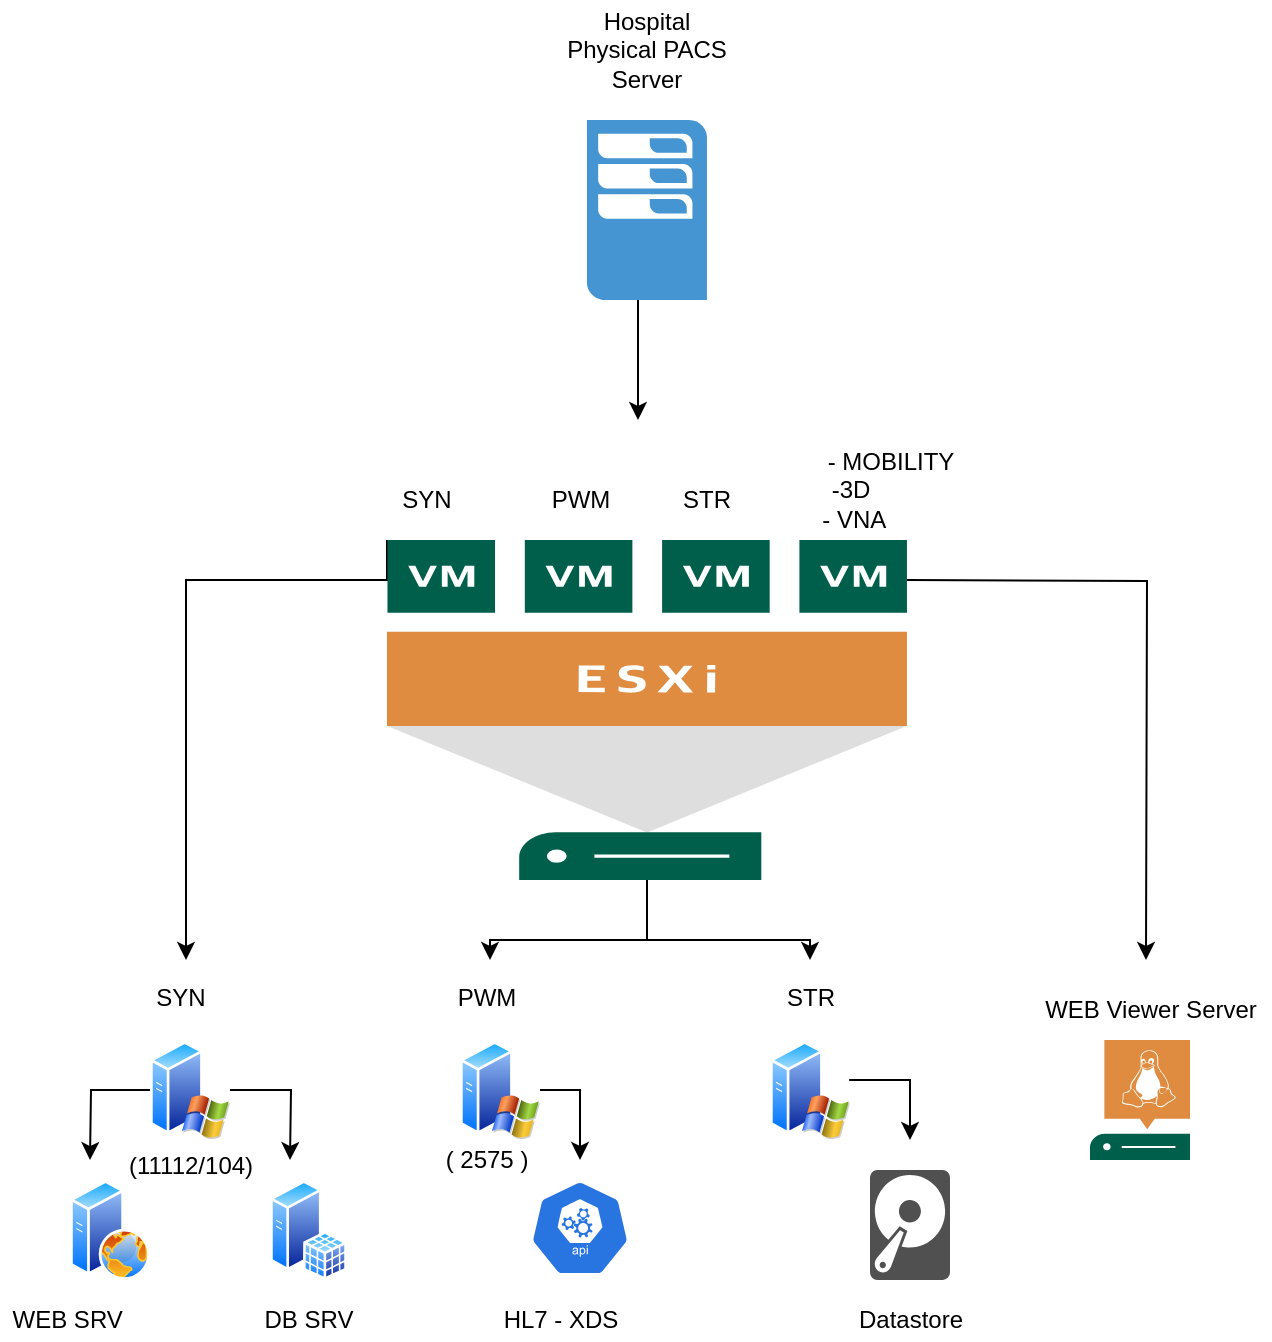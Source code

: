 <mxfile version="15.6.1" type="github">
  <diagram id="I2SqMf5e131mcGIwOzi8" name="Page-1">
    <mxGraphModel dx="1422" dy="772" grid="1" gridSize="10" guides="1" tooltips="1" connect="1" arrows="1" fold="1" page="1" pageScale="1" pageWidth="850" pageHeight="1100" math="0" shadow="0">
      <root>
        <mxCell id="0" />
        <mxCell id="1" parent="0" />
        <mxCell id="d9V9rh6TDz6UXkDCLehZ-3" style="edgeStyle=orthogonalEdgeStyle;rounded=0;orthogonalLoop=1;jettySize=auto;html=1;" edge="1" parent="1">
          <mxGeometry relative="1" as="geometry">
            <mxPoint x="434" y="220" as="targetPoint" />
            <mxPoint x="434" y="160" as="sourcePoint" />
            <Array as="points">
              <mxPoint x="434.5" y="160" />
              <mxPoint x="434.5" y="160" />
            </Array>
          </mxGeometry>
        </mxCell>
        <mxCell id="d9V9rh6TDz6UXkDCLehZ-2" value="Hospital &lt;br&gt;Physical PACS &lt;br&gt;Server" style="text;html=1;resizable=0;autosize=1;align=center;verticalAlign=middle;points=[];fillColor=none;strokeColor=none;rounded=0;" vertex="1" parent="1">
          <mxGeometry x="388.48" y="10" width="100" height="50" as="geometry" />
        </mxCell>
        <mxCell id="d9V9rh6TDz6UXkDCLehZ-14" style="edgeStyle=orthogonalEdgeStyle;rounded=0;orthogonalLoop=1;jettySize=auto;html=1;" edge="1" parent="1" source="d9V9rh6TDz6UXkDCLehZ-4">
          <mxGeometry relative="1" as="geometry">
            <mxPoint x="360" y="490" as="targetPoint" />
            <mxPoint x="410" y="470" as="sourcePoint" />
            <Array as="points">
              <mxPoint x="439" y="480" />
              <mxPoint x="360" y="480" />
            </Array>
          </mxGeometry>
        </mxCell>
        <mxCell id="d9V9rh6TDz6UXkDCLehZ-15" style="edgeStyle=orthogonalEdgeStyle;rounded=0;orthogonalLoop=1;jettySize=auto;html=1;" edge="1" parent="1">
          <mxGeometry relative="1" as="geometry">
            <mxPoint x="208" y="490" as="targetPoint" />
            <mxPoint x="308.48" y="280" as="sourcePoint" />
            <Array as="points">
              <mxPoint x="309" y="300" />
              <mxPoint x="208" y="300" />
            </Array>
          </mxGeometry>
        </mxCell>
        <mxCell id="d9V9rh6TDz6UXkDCLehZ-16" style="edgeStyle=orthogonalEdgeStyle;rounded=0;orthogonalLoop=1;jettySize=auto;html=1;" edge="1" parent="1">
          <mxGeometry relative="1" as="geometry">
            <mxPoint x="688" y="490" as="targetPoint" />
            <mxPoint x="568.48" y="300" as="sourcePoint" />
          </mxGeometry>
        </mxCell>
        <mxCell id="d9V9rh6TDz6UXkDCLehZ-30" style="edgeStyle=orthogonalEdgeStyle;rounded=0;orthogonalLoop=1;jettySize=auto;html=1;" edge="1" parent="1" source="d9V9rh6TDz6UXkDCLehZ-4">
          <mxGeometry relative="1" as="geometry">
            <mxPoint x="520" y="490" as="targetPoint" />
            <Array as="points">
              <mxPoint x="439" y="480" />
              <mxPoint x="520" y="480" />
            </Array>
          </mxGeometry>
        </mxCell>
        <mxCell id="d9V9rh6TDz6UXkDCLehZ-4" value="" style="sketch=0;pointerEvents=1;shadow=0;dashed=0;html=1;strokeColor=none;fillColor=#005F4B;labelPosition=center;verticalLabelPosition=bottom;verticalAlign=top;align=center;outlineConnect=0;shape=mxgraph.veeam2.esxi_host;" vertex="1" parent="1">
          <mxGeometry x="308.48" y="280" width="260" height="170" as="geometry" />
        </mxCell>
        <mxCell id="d9V9rh6TDz6UXkDCLehZ-5" value="SYN" style="text;html=1;resizable=0;autosize=1;align=center;verticalAlign=middle;points=[];fillColor=none;strokeColor=none;rounded=0;" vertex="1" parent="1">
          <mxGeometry x="308.48" y="250" width="40" height="20" as="geometry" />
        </mxCell>
        <mxCell id="d9V9rh6TDz6UXkDCLehZ-6" value="PWM" style="text;html=1;resizable=0;autosize=1;align=center;verticalAlign=middle;points=[];fillColor=none;strokeColor=none;rounded=0;" vertex="1" parent="1">
          <mxGeometry x="385" y="250" width="40" height="20" as="geometry" />
        </mxCell>
        <mxCell id="d9V9rh6TDz6UXkDCLehZ-7" value="STR" style="text;html=1;resizable=0;autosize=1;align=center;verticalAlign=middle;points=[];fillColor=none;strokeColor=none;rounded=0;" vertex="1" parent="1">
          <mxGeometry x="448.48" y="250" width="40" height="20" as="geometry" />
        </mxCell>
        <mxCell id="d9V9rh6TDz6UXkDCLehZ-12" value="" style="pointerEvents=1;shadow=0;dashed=0;html=1;strokeColor=none;fillColor=#4495D1;labelPosition=center;verticalLabelPosition=bottom;verticalAlign=top;align=center;outlineConnect=0;shape=mxgraph.veeam.2d.esx_esxi;" vertex="1" parent="1">
          <mxGeometry x="408.48" y="70" width="60" height="90" as="geometry" />
        </mxCell>
        <mxCell id="d9V9rh6TDz6UXkDCLehZ-13" value="&amp;nbsp; &amp;nbsp; &amp;nbsp; &amp;nbsp; &amp;nbsp; &amp;nbsp; - MOBILITY&lt;br&gt;-3D&lt;br&gt;&amp;nbsp;- VNA" style="text;html=1;resizable=0;autosize=1;align=center;verticalAlign=middle;points=[];fillColor=none;strokeColor=none;rounded=0;" vertex="1" parent="1">
          <mxGeometry x="480" y="230" width="120" height="50" as="geometry" />
        </mxCell>
        <mxCell id="d9V9rh6TDz6UXkDCLehZ-20" style="edgeStyle=orthogonalEdgeStyle;rounded=0;orthogonalLoop=1;jettySize=auto;html=1;" edge="1" parent="1" source="d9V9rh6TDz6UXkDCLehZ-18">
          <mxGeometry relative="1" as="geometry">
            <mxPoint x="160" y="590" as="targetPoint" />
          </mxGeometry>
        </mxCell>
        <mxCell id="d9V9rh6TDz6UXkDCLehZ-22" style="edgeStyle=orthogonalEdgeStyle;rounded=0;orthogonalLoop=1;jettySize=auto;html=1;" edge="1" parent="1" source="d9V9rh6TDz6UXkDCLehZ-18">
          <mxGeometry relative="1" as="geometry">
            <mxPoint x="260" y="590" as="targetPoint" />
          </mxGeometry>
        </mxCell>
        <mxCell id="d9V9rh6TDz6UXkDCLehZ-18" value="" style="aspect=fixed;perimeter=ellipsePerimeter;html=1;align=center;shadow=0;dashed=0;spacingTop=3;image;image=img/lib/active_directory/windows_server_2.svg;" vertex="1" parent="1">
          <mxGeometry x="190" y="530" width="40" height="50" as="geometry" />
        </mxCell>
        <mxCell id="d9V9rh6TDz6UXkDCLehZ-19" value="" style="aspect=fixed;perimeter=ellipsePerimeter;html=1;align=center;shadow=0;dashed=0;spacingTop=3;image;image=img/lib/active_directory/web_server.svg;" vertex="1" parent="1">
          <mxGeometry x="150" y="600" width="40" height="50" as="geometry" />
        </mxCell>
        <mxCell id="d9V9rh6TDz6UXkDCLehZ-21" value="" style="aspect=fixed;perimeter=ellipsePerimeter;html=1;align=center;shadow=0;dashed=0;spacingTop=3;image;image=img/lib/active_directory/sql_server.svg;" vertex="1" parent="1">
          <mxGeometry x="250" y="600" width="38.5" height="50" as="geometry" />
        </mxCell>
        <mxCell id="d9V9rh6TDz6UXkDCLehZ-24" value="SYN" style="text;html=1;resizable=0;autosize=1;align=center;verticalAlign=middle;points=[];fillColor=none;strokeColor=none;rounded=0;" vertex="1" parent="1">
          <mxGeometry x="185" y="499" width="40" height="20" as="geometry" />
        </mxCell>
        <mxCell id="d9V9rh6TDz6UXkDCLehZ-25" value="WEB SRV&amp;nbsp;" style="text;html=1;resizable=0;autosize=1;align=center;verticalAlign=middle;points=[];fillColor=none;strokeColor=none;rounded=0;" vertex="1" parent="1">
          <mxGeometry x="115" y="660" width="70" height="20" as="geometry" />
        </mxCell>
        <mxCell id="d9V9rh6TDz6UXkDCLehZ-26" value="DB SRV" style="text;html=1;resizable=0;autosize=1;align=center;verticalAlign=middle;points=[];fillColor=none;strokeColor=none;rounded=0;" vertex="1" parent="1">
          <mxGeometry x="239.25" y="660" width="60" height="20" as="geometry" />
        </mxCell>
        <mxCell id="d9V9rh6TDz6UXkDCLehZ-28" value="" style="sketch=0;pointerEvents=1;shadow=0;dashed=0;html=1;strokeColor=none;fillColor=#005F4B;labelPosition=center;verticalLabelPosition=bottom;verticalAlign=top;align=center;outlineConnect=0;shape=mxgraph.veeam2.linux_server;" vertex="1" parent="1">
          <mxGeometry x="660" y="530" width="50" height="60" as="geometry" />
        </mxCell>
        <mxCell id="d9V9rh6TDz6UXkDCLehZ-29" value="WEB Viewer Server" style="text;html=1;resizable=0;autosize=1;align=center;verticalAlign=middle;points=[];fillColor=none;strokeColor=none;rounded=0;" vertex="1" parent="1">
          <mxGeometry x="630" y="505" width="120" height="20" as="geometry" />
        </mxCell>
        <mxCell id="d9V9rh6TDz6UXkDCLehZ-50" style="edgeStyle=orthogonalEdgeStyle;rounded=0;orthogonalLoop=1;jettySize=auto;html=1;" edge="1" parent="1" source="d9V9rh6TDz6UXkDCLehZ-31">
          <mxGeometry relative="1" as="geometry">
            <mxPoint x="405" y="590" as="targetPoint" />
            <Array as="points">
              <mxPoint x="405" y="555" />
              <mxPoint x="405" y="580" />
            </Array>
          </mxGeometry>
        </mxCell>
        <mxCell id="d9V9rh6TDz6UXkDCLehZ-31" value="" style="aspect=fixed;perimeter=ellipsePerimeter;html=1;align=center;shadow=0;dashed=0;spacingTop=3;image;image=img/lib/active_directory/windows_server_2.svg;" vertex="1" parent="1">
          <mxGeometry x="345" y="530" width="40" height="50" as="geometry" />
        </mxCell>
        <mxCell id="d9V9rh6TDz6UXkDCLehZ-32" value="" style="sketch=0;html=1;dashed=0;whitespace=wrap;fillColor=#2875E2;strokeColor=#ffffff;points=[[0.005,0.63,0],[0.1,0.2,0],[0.9,0.2,0],[0.5,0,0],[0.995,0.63,0],[0.72,0.99,0],[0.5,1,0],[0.28,0.99,0]];shape=mxgraph.kubernetes.icon;prIcon=api" vertex="1" parent="1">
          <mxGeometry x="380" y="600" width="50" height="48" as="geometry" />
        </mxCell>
        <mxCell id="d9V9rh6TDz6UXkDCLehZ-35" value="HL7 - XDS" style="text;html=1;resizable=0;autosize=1;align=center;verticalAlign=middle;points=[];fillColor=none;strokeColor=none;rounded=0;" vertex="1" parent="1">
          <mxGeometry x="360" y="660" width="70" height="20" as="geometry" />
        </mxCell>
        <mxCell id="d9V9rh6TDz6UXkDCLehZ-37" style="edgeStyle=orthogonalEdgeStyle;rounded=0;orthogonalLoop=1;jettySize=auto;html=1;" edge="1" parent="1" source="d9V9rh6TDz6UXkDCLehZ-36">
          <mxGeometry relative="1" as="geometry">
            <mxPoint x="570" y="580" as="targetPoint" />
            <Array as="points">
              <mxPoint x="570" y="550" />
            </Array>
          </mxGeometry>
        </mxCell>
        <mxCell id="d9V9rh6TDz6UXkDCLehZ-36" value="" style="aspect=fixed;perimeter=ellipsePerimeter;html=1;align=center;shadow=0;dashed=0;spacingTop=3;image;image=img/lib/active_directory/windows_server_2.svg;direction=east;" vertex="1" parent="1">
          <mxGeometry x="500" y="530" width="40" height="50" as="geometry" />
        </mxCell>
        <mxCell id="d9V9rh6TDz6UXkDCLehZ-39" value="PWM" style="text;html=1;resizable=0;autosize=1;align=center;verticalAlign=middle;points=[];fillColor=none;strokeColor=none;rounded=0;" vertex="1" parent="1">
          <mxGeometry x="338.48" y="499" width="40" height="20" as="geometry" />
        </mxCell>
        <mxCell id="d9V9rh6TDz6UXkDCLehZ-40" value="STR" style="text;html=1;resizable=0;autosize=1;align=center;verticalAlign=middle;points=[];fillColor=none;strokeColor=none;rounded=0;" vertex="1" parent="1">
          <mxGeometry x="500" y="499" width="40" height="20" as="geometry" />
        </mxCell>
        <mxCell id="d9V9rh6TDz6UXkDCLehZ-41" value="" style="sketch=0;pointerEvents=1;shadow=0;dashed=0;html=1;strokeColor=none;fillColor=#505050;labelPosition=center;verticalLabelPosition=bottom;verticalAlign=top;outlineConnect=0;align=center;shape=mxgraph.office.devices.hard_disk;" vertex="1" parent="1">
          <mxGeometry x="550" y="595" width="40" height="55" as="geometry" />
        </mxCell>
        <mxCell id="d9V9rh6TDz6UXkDCLehZ-51" value="Datastore" style="text;html=1;resizable=0;autosize=1;align=center;verticalAlign=middle;points=[];fillColor=none;strokeColor=none;rounded=0;" vertex="1" parent="1">
          <mxGeometry x="535" y="660" width="70" height="20" as="geometry" />
        </mxCell>
        <mxCell id="d9V9rh6TDz6UXkDCLehZ-54" value="&lt;br&gt;&amp;nbsp; &amp;nbsp;(11112/104)" style="text;html=1;resizable=0;autosize=1;align=center;verticalAlign=middle;points=[];fillColor=none;strokeColor=none;rounded=0;" vertex="1" parent="1">
          <mxGeometry x="160" y="570" width="90" height="30" as="geometry" />
        </mxCell>
        <mxCell id="d9V9rh6TDz6UXkDCLehZ-55" value="( 2575 )" style="text;html=1;resizable=0;autosize=1;align=center;verticalAlign=middle;points=[];fillColor=none;strokeColor=none;rounded=0;" vertex="1" parent="1">
          <mxGeometry x="328.48" y="580" width="60" height="20" as="geometry" />
        </mxCell>
      </root>
    </mxGraphModel>
  </diagram>
</mxfile>
